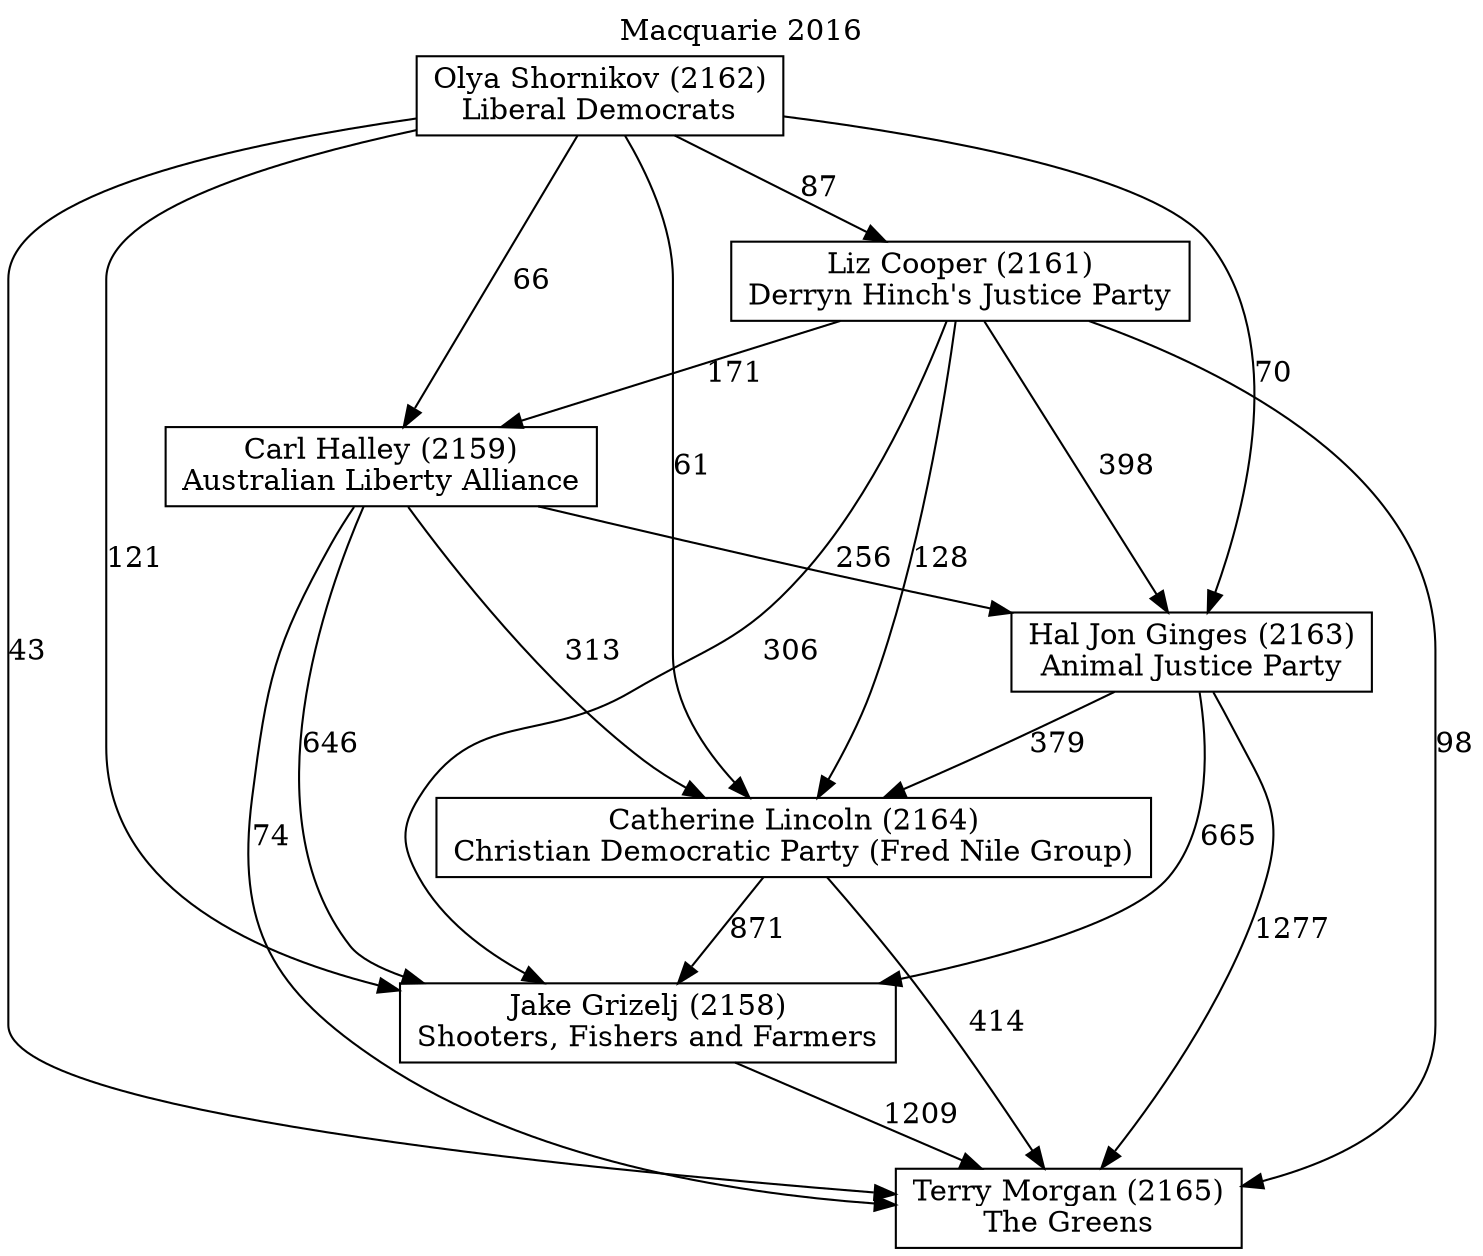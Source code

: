 // House preference flow
digraph "Terry Morgan (2165)_Macquarie_2016" {
	graph [label="Macquarie 2016" labelloc=t mclimit=10]
	node [shape=box]
	"Terry Morgan (2165)" [label="Terry Morgan (2165)
The Greens"]
	"Catherine Lincoln (2164)" [label="Catherine Lincoln (2164)
Christian Democratic Party (Fred Nile Group)"]
	"Hal Jon Ginges (2163)" [label="Hal Jon Ginges (2163)
Animal Justice Party"]
	"Jake Grizelj (2158)" [label="Jake Grizelj (2158)
Shooters, Fishers and Farmers"]
	"Liz Cooper (2161)" [label="Liz Cooper (2161)
Derryn Hinch's Justice Party"]
	"Olya Shornikov (2162)" [label="Olya Shornikov (2162)
Liberal Democrats"]
	"Carl Halley (2159)" [label="Carl Halley (2159)
Australian Liberty Alliance"]
	"Olya Shornikov (2162)" -> "Catherine Lincoln (2164)" [label=61]
	"Carl Halley (2159)" -> "Catherine Lincoln (2164)" [label=313]
	"Liz Cooper (2161)" -> "Jake Grizelj (2158)" [label=306]
	"Hal Jon Ginges (2163)" -> "Terry Morgan (2165)" [label=1277]
	"Catherine Lincoln (2164)" -> "Terry Morgan (2165)" [label=414]
	"Liz Cooper (2161)" -> "Hal Jon Ginges (2163)" [label=398]
	"Carl Halley (2159)" -> "Jake Grizelj (2158)" [label=646]
	"Olya Shornikov (2162)" -> "Hal Jon Ginges (2163)" [label=70]
	"Olya Shornikov (2162)" -> "Jake Grizelj (2158)" [label=121]
	"Liz Cooper (2161)" -> "Terry Morgan (2165)" [label=98]
	"Liz Cooper (2161)" -> "Catherine Lincoln (2164)" [label=128]
	"Carl Halley (2159)" -> "Terry Morgan (2165)" [label=74]
	"Olya Shornikov (2162)" -> "Carl Halley (2159)" [label=66]
	"Jake Grizelj (2158)" -> "Terry Morgan (2165)" [label=1209]
	"Olya Shornikov (2162)" -> "Liz Cooper (2161)" [label=87]
	"Hal Jon Ginges (2163)" -> "Catherine Lincoln (2164)" [label=379]
	"Catherine Lincoln (2164)" -> "Jake Grizelj (2158)" [label=871]
	"Liz Cooper (2161)" -> "Carl Halley (2159)" [label=171]
	"Carl Halley (2159)" -> "Hal Jon Ginges (2163)" [label=256]
	"Olya Shornikov (2162)" -> "Terry Morgan (2165)" [label=43]
	"Hal Jon Ginges (2163)" -> "Jake Grizelj (2158)" [label=665]
}

